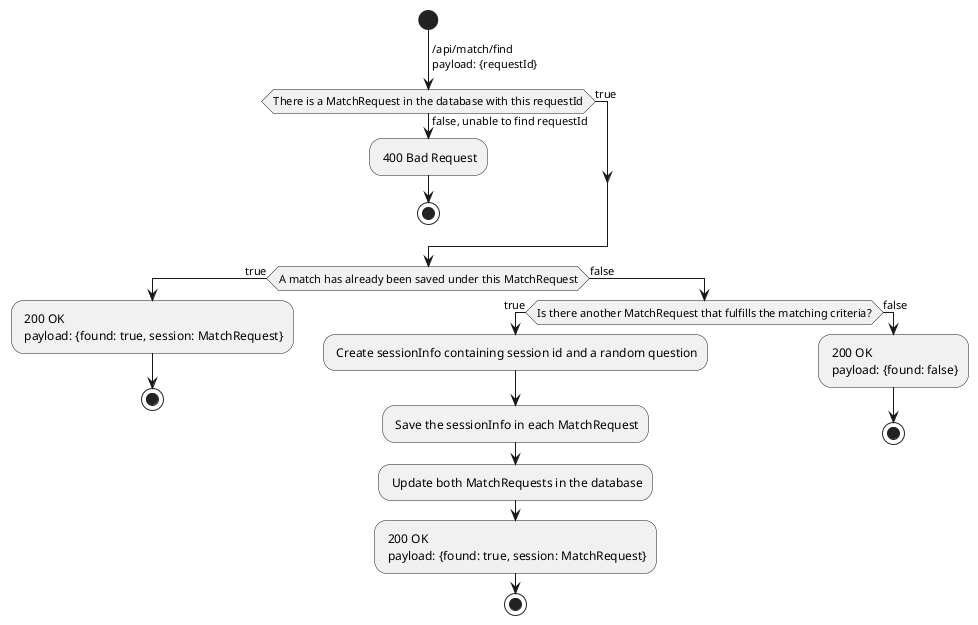@startuml
start
-> /api/match/find \npayload: {requestId};
if (There is a MatchRequest in the database with this requestId) then(true)
else
-> false, unable to find requestId;
: 400 Bad Request;
stop
endif
if (A match has already been saved under this MatchRequest) then(true)
: 200 OK\n payload: {found: true, session: MatchRequest};
stop
else
-> false;
if (Is there another MatchRequest that fulfills the matching criteria?) then (true)
: Create sessionInfo containing session id and a random question;
: Save the sessionInfo in each MatchRequest;
: Update both MatchRequests in the database;
: 200 OK\n payload: {found: true, session: MatchRequest};
stop
else
-> false;
: 200 OK\n payload: {found: false};
stop
@enduml